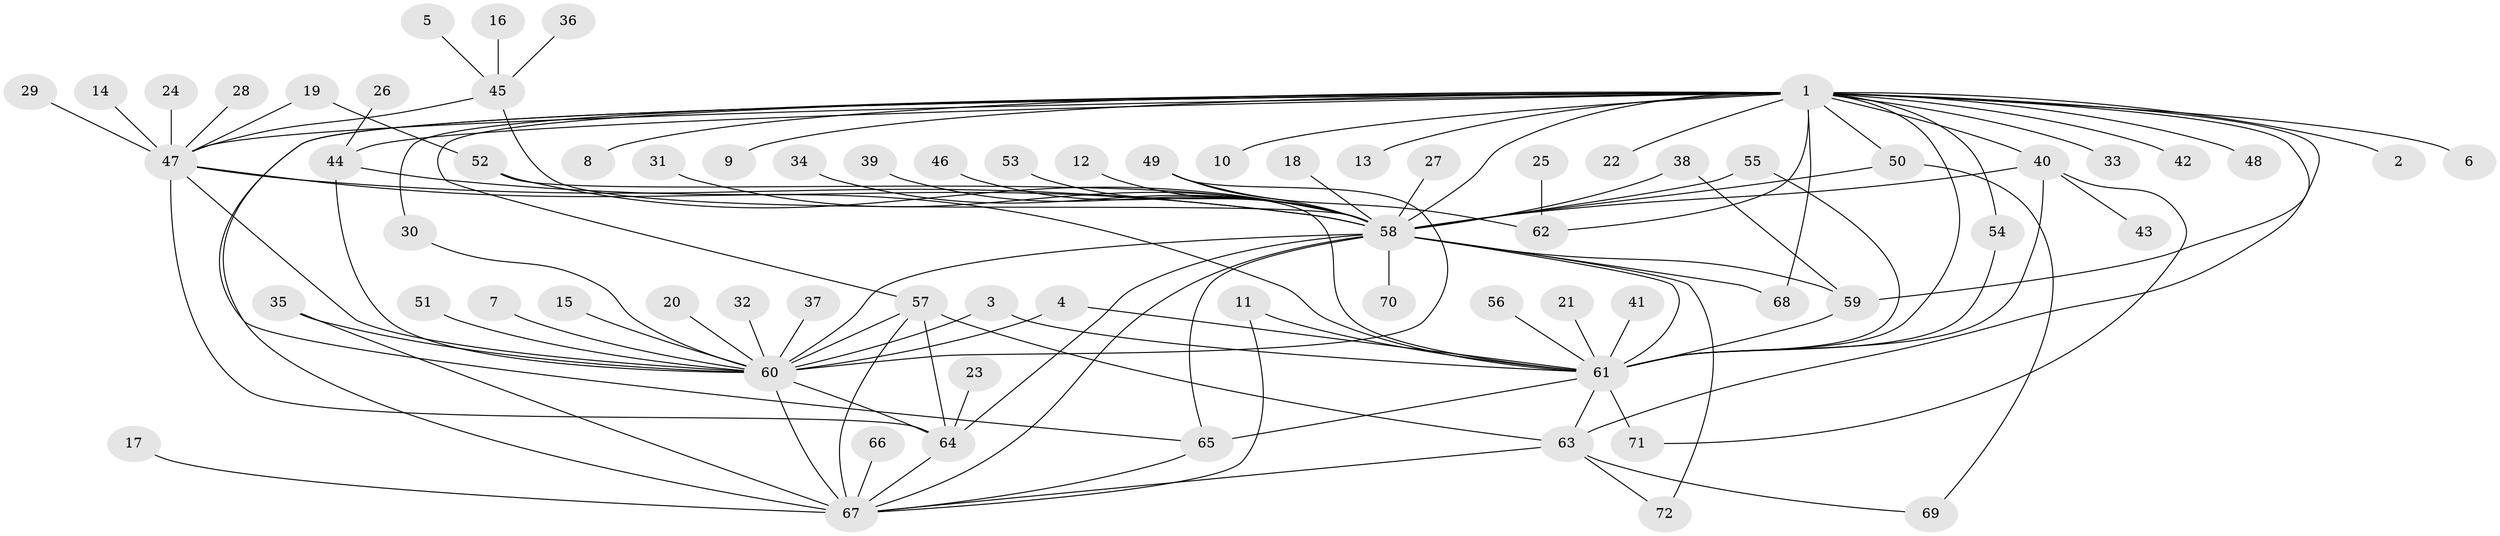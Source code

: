 // original degree distribution, {5: 0.0763888888888889, 34: 0.006944444444444444, 37: 0.006944444444444444, 7: 0.006944444444444444, 9: 0.013888888888888888, 25: 0.006944444444444444, 2: 0.24305555555555555, 6: 0.020833333333333332, 13: 0.006944444444444444, 1: 0.4791666666666667, 3: 0.041666666666666664, 4: 0.08333333333333333, 10: 0.006944444444444444}
// Generated by graph-tools (version 1.1) at 2025/26/03/09/25 03:26:01]
// undirected, 72 vertices, 113 edges
graph export_dot {
graph [start="1"]
  node [color=gray90,style=filled];
  1;
  2;
  3;
  4;
  5;
  6;
  7;
  8;
  9;
  10;
  11;
  12;
  13;
  14;
  15;
  16;
  17;
  18;
  19;
  20;
  21;
  22;
  23;
  24;
  25;
  26;
  27;
  28;
  29;
  30;
  31;
  32;
  33;
  34;
  35;
  36;
  37;
  38;
  39;
  40;
  41;
  42;
  43;
  44;
  45;
  46;
  47;
  48;
  49;
  50;
  51;
  52;
  53;
  54;
  55;
  56;
  57;
  58;
  59;
  60;
  61;
  62;
  63;
  64;
  65;
  66;
  67;
  68;
  69;
  70;
  71;
  72;
  1 -- 2 [weight=1.0];
  1 -- 6 [weight=1.0];
  1 -- 8 [weight=1.0];
  1 -- 9 [weight=1.0];
  1 -- 10 [weight=1.0];
  1 -- 13 [weight=1.0];
  1 -- 22 [weight=1.0];
  1 -- 30 [weight=1.0];
  1 -- 33 [weight=1.0];
  1 -- 40 [weight=1.0];
  1 -- 42 [weight=1.0];
  1 -- 44 [weight=1.0];
  1 -- 47 [weight=1.0];
  1 -- 48 [weight=1.0];
  1 -- 50 [weight=1.0];
  1 -- 54 [weight=1.0];
  1 -- 57 [weight=1.0];
  1 -- 58 [weight=2.0];
  1 -- 59 [weight=2.0];
  1 -- 61 [weight=1.0];
  1 -- 62 [weight=1.0];
  1 -- 63 [weight=1.0];
  1 -- 65 [weight=1.0];
  1 -- 67 [weight=2.0];
  1 -- 68 [weight=2.0];
  3 -- 60 [weight=1.0];
  3 -- 61 [weight=1.0];
  4 -- 60 [weight=1.0];
  4 -- 61 [weight=1.0];
  5 -- 45 [weight=1.0];
  7 -- 60 [weight=1.0];
  11 -- 61 [weight=1.0];
  11 -- 67 [weight=1.0];
  12 -- 58 [weight=1.0];
  14 -- 47 [weight=1.0];
  15 -- 60 [weight=1.0];
  16 -- 45 [weight=1.0];
  17 -- 67 [weight=1.0];
  18 -- 58 [weight=1.0];
  19 -- 47 [weight=1.0];
  19 -- 52 [weight=1.0];
  20 -- 60 [weight=1.0];
  21 -- 61 [weight=1.0];
  23 -- 64 [weight=1.0];
  24 -- 47 [weight=1.0];
  25 -- 62 [weight=1.0];
  26 -- 44 [weight=1.0];
  27 -- 58 [weight=2.0];
  28 -- 47 [weight=1.0];
  29 -- 47 [weight=1.0];
  30 -- 60 [weight=1.0];
  31 -- 58 [weight=1.0];
  32 -- 60 [weight=1.0];
  34 -- 58 [weight=1.0];
  35 -- 60 [weight=1.0];
  35 -- 67 [weight=1.0];
  36 -- 45 [weight=1.0];
  37 -- 60 [weight=1.0];
  38 -- 58 [weight=1.0];
  38 -- 59 [weight=1.0];
  39 -- 58 [weight=1.0];
  40 -- 43 [weight=1.0];
  40 -- 58 [weight=2.0];
  40 -- 61 [weight=1.0];
  40 -- 71 [weight=1.0];
  41 -- 61 [weight=1.0];
  44 -- 58 [weight=1.0];
  44 -- 60 [weight=1.0];
  45 -- 47 [weight=1.0];
  45 -- 58 [weight=1.0];
  46 -- 58 [weight=1.0];
  47 -- 58 [weight=1.0];
  47 -- 60 [weight=1.0];
  47 -- 61 [weight=1.0];
  47 -- 64 [weight=1.0];
  49 -- 58 [weight=1.0];
  49 -- 60 [weight=1.0];
  49 -- 62 [weight=1.0];
  50 -- 58 [weight=1.0];
  50 -- 69 [weight=1.0];
  51 -- 60 [weight=1.0];
  52 -- 58 [weight=1.0];
  52 -- 61 [weight=1.0];
  53 -- 58 [weight=1.0];
  54 -- 61 [weight=1.0];
  55 -- 58 [weight=1.0];
  55 -- 61 [weight=1.0];
  56 -- 61 [weight=1.0];
  57 -- 60 [weight=2.0];
  57 -- 63 [weight=2.0];
  57 -- 64 [weight=1.0];
  57 -- 67 [weight=1.0];
  58 -- 59 [weight=1.0];
  58 -- 60 [weight=1.0];
  58 -- 61 [weight=1.0];
  58 -- 64 [weight=1.0];
  58 -- 65 [weight=2.0];
  58 -- 67 [weight=2.0];
  58 -- 68 [weight=1.0];
  58 -- 70 [weight=1.0];
  58 -- 72 [weight=1.0];
  59 -- 61 [weight=1.0];
  60 -- 64 [weight=1.0];
  60 -- 67 [weight=2.0];
  61 -- 63 [weight=1.0];
  61 -- 65 [weight=1.0];
  61 -- 71 [weight=2.0];
  63 -- 67 [weight=1.0];
  63 -- 69 [weight=1.0];
  63 -- 72 [weight=1.0];
  64 -- 67 [weight=1.0];
  65 -- 67 [weight=1.0];
  66 -- 67 [weight=1.0];
}
